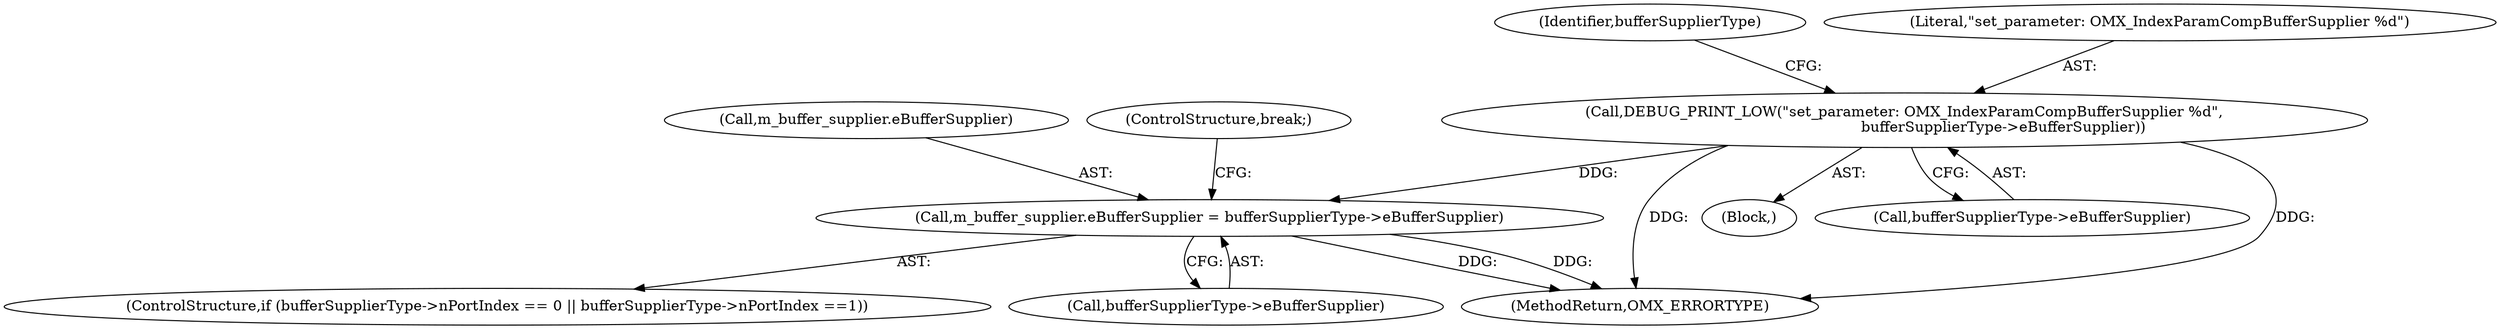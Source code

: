 digraph "0_Android_46e305be6e670a5a0041b0b4861122a0f1aabefa_2@pointer" {
"1002154" [label="(Call,DEBUG_PRINT_LOW(\"set_parameter: OMX_IndexParamCompBufferSupplier %d\",\n                                           bufferSupplierType->eBufferSupplier))"];
"1002171" [label="(Call,m_buffer_supplier.eBufferSupplier = bufferSupplierType->eBufferSupplier)"];
"1002172" [label="(Call,m_buffer_supplier.eBufferSupplier)"];
"1002163" [label="(Identifier,bufferSupplierType)"];
"1002182" [label="(ControlStructure,break;)"];
"1002155" [label="(Literal,\"set_parameter: OMX_IndexParamCompBufferSupplier %d\")"];
"1003158" [label="(MethodReturn,OMX_ERRORTYPE)"];
"1002159" [label="(ControlStructure,if (bufferSupplierType->nPortIndex == 0 || bufferSupplierType->nPortIndex ==1))"];
"1002175" [label="(Call,bufferSupplierType->eBufferSupplier)"];
"1002154" [label="(Call,DEBUG_PRINT_LOW(\"set_parameter: OMX_IndexParamCompBufferSupplier %d\",\n                                           bufferSupplierType->eBufferSupplier))"];
"1002144" [label="(Block,)"];
"1002156" [label="(Call,bufferSupplierType->eBufferSupplier)"];
"1002171" [label="(Call,m_buffer_supplier.eBufferSupplier = bufferSupplierType->eBufferSupplier)"];
"1002154" -> "1002144"  [label="AST: "];
"1002154" -> "1002156"  [label="CFG: "];
"1002155" -> "1002154"  [label="AST: "];
"1002156" -> "1002154"  [label="AST: "];
"1002163" -> "1002154"  [label="CFG: "];
"1002154" -> "1003158"  [label="DDG: "];
"1002154" -> "1003158"  [label="DDG: "];
"1002154" -> "1002171"  [label="DDG: "];
"1002171" -> "1002159"  [label="AST: "];
"1002171" -> "1002175"  [label="CFG: "];
"1002172" -> "1002171"  [label="AST: "];
"1002175" -> "1002171"  [label="AST: "];
"1002182" -> "1002171"  [label="CFG: "];
"1002171" -> "1003158"  [label="DDG: "];
"1002171" -> "1003158"  [label="DDG: "];
}

